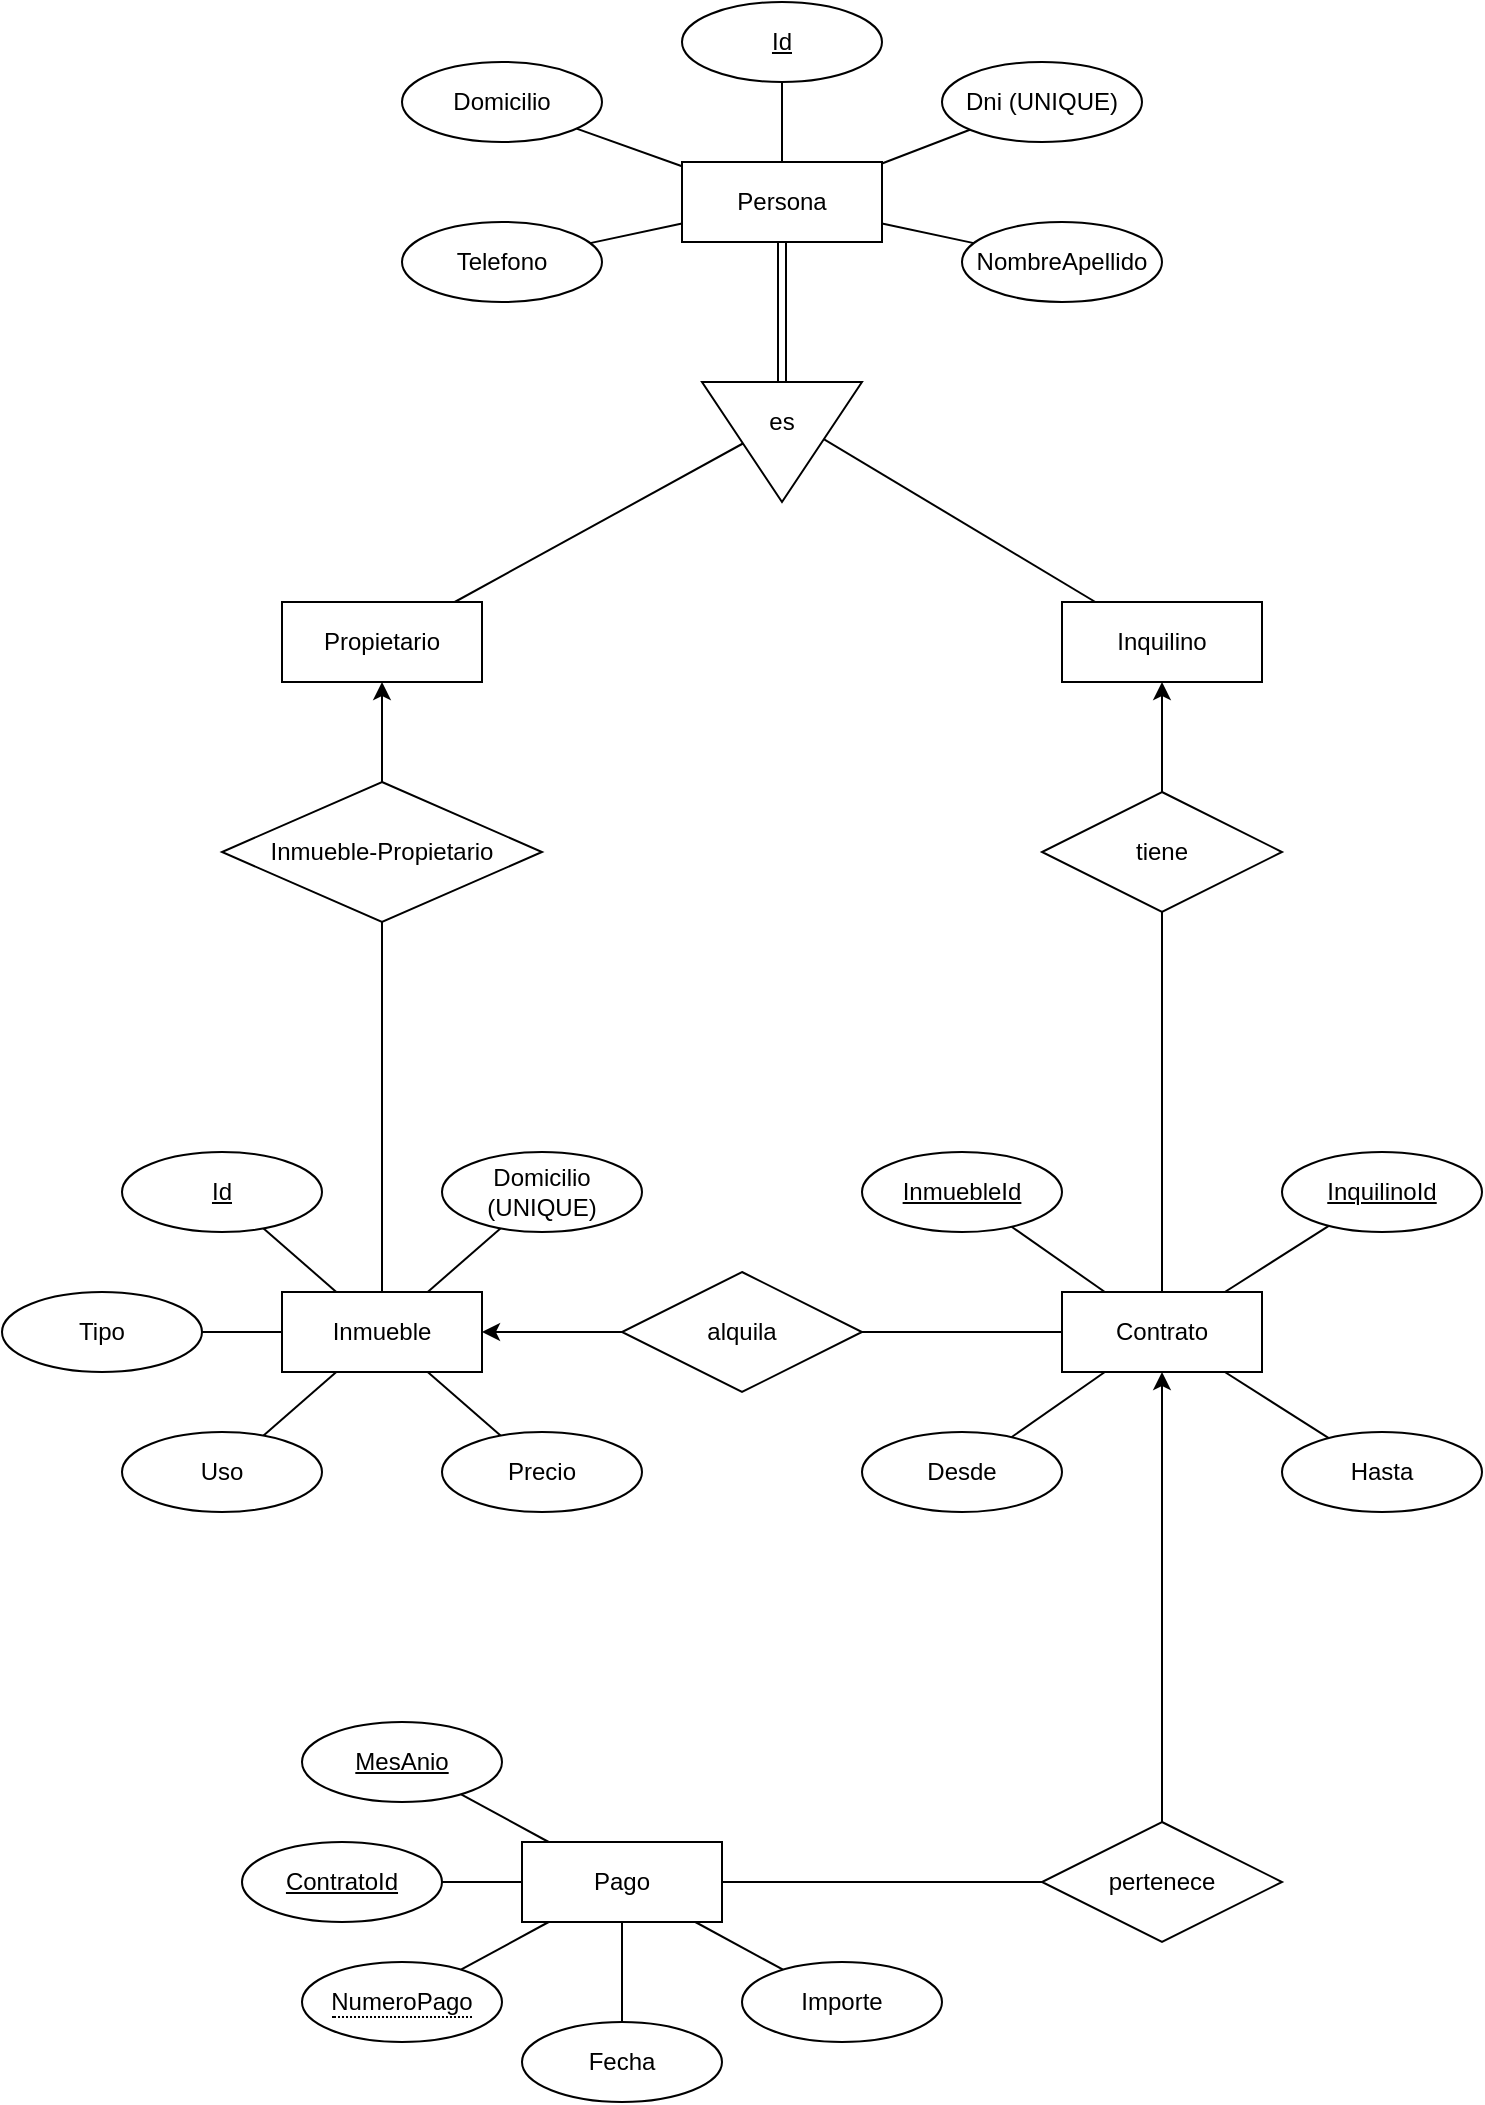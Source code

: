 <mxfile version="20.2.8" type="device"><diagram id="ZbBa26oV3VyvXO1xA8ub" name="Página-1"><mxGraphModel dx="2324" dy="2009" grid="1" gridSize="10" guides="1" tooltips="1" connect="1" arrows="1" fold="1" page="1" pageScale="1" pageWidth="827" pageHeight="1169" math="0" shadow="0"><root><mxCell id="0"/><mxCell id="1" parent="0"/><mxCell id="R2rT2YHd21-_aUqphS5M-40" style="edgeStyle=none;rounded=0;orthogonalLoop=1;jettySize=auto;html=1;endArrow=none;" parent="1" source="R2rT2YHd21-_aUqphS5M-1" target="R2rT2YHd21-_aUqphS5M-39" edge="1"><mxGeometry relative="1" as="geometry"/></mxCell><mxCell id="R2rT2YHd21-_aUqphS5M-42" style="edgeStyle=none;rounded=0;orthogonalLoop=1;jettySize=auto;html=1;endArrow=none;" parent="1" source="R2rT2YHd21-_aUqphS5M-1" target="R2rT2YHd21-_aUqphS5M-41" edge="1"><mxGeometry relative="1" as="geometry"/></mxCell><mxCell id="R2rT2YHd21-_aUqphS5M-46" style="edgeStyle=none;rounded=0;orthogonalLoop=1;jettySize=auto;html=1;endArrow=none;" parent="1" source="R2rT2YHd21-_aUqphS5M-1" target="R2rT2YHd21-_aUqphS5M-45" edge="1"><mxGeometry relative="1" as="geometry"/></mxCell><mxCell id="R2rT2YHd21-_aUqphS5M-1" value="Persona" style="whiteSpace=wrap;html=1;align=center;" parent="1" vertex="1"><mxGeometry x="290" y="-220" width="100" height="40" as="geometry"/></mxCell><mxCell id="R2rT2YHd21-_aUqphS5M-59" style="edgeStyle=none;rounded=0;orthogonalLoop=1;jettySize=auto;html=1;entryX=0.25;entryY=0;entryDx=0;entryDy=0;endArrow=none;" parent="1" source="R2rT2YHd21-_aUqphS5M-2" target="R2rT2YHd21-_aUqphS5M-57" edge="1"><mxGeometry relative="1" as="geometry"/></mxCell><mxCell id="R2rT2YHd21-_aUqphS5M-2" value="Inquilino" style="whiteSpace=wrap;html=1;align=center;" parent="1" vertex="1"><mxGeometry x="480" width="100" height="40" as="geometry"/></mxCell><mxCell id="R2rT2YHd21-_aUqphS5M-3" value="Inmueble" style="whiteSpace=wrap;html=1;align=center;" parent="1" vertex="1"><mxGeometry x="90" y="345" width="100" height="40" as="geometry"/></mxCell><mxCell id="R2rT2YHd21-_aUqphS5M-16" style="edgeStyle=none;rounded=0;orthogonalLoop=1;jettySize=auto;html=1;endArrow=none;" parent="1" source="R2rT2YHd21-_aUqphS5M-4" target="R2rT2YHd21-_aUqphS5M-13" edge="1"><mxGeometry relative="1" as="geometry"/></mxCell><mxCell id="R2rT2YHd21-_aUqphS5M-4" value="Contrato" style="whiteSpace=wrap;html=1;align=center;" parent="1" vertex="1"><mxGeometry x="480" y="345" width="100" height="40" as="geometry"/></mxCell><mxCell id="R2rT2YHd21-_aUqphS5M-32" style="edgeStyle=none;rounded=0;orthogonalLoop=1;jettySize=auto;html=1;endArrow=none;" parent="1" source="R2rT2YHd21-_aUqphS5M-5" target="R2rT2YHd21-_aUqphS5M-31" edge="1"><mxGeometry relative="1" as="geometry"><mxPoint x="410" y="640" as="targetPoint"/></mxGeometry></mxCell><mxCell id="R2rT2YHd21-_aUqphS5M-5" value="Pago" style="whiteSpace=wrap;html=1;align=center;" parent="1" vertex="1"><mxGeometry x="210" y="620" width="100" height="40" as="geometry"/></mxCell><mxCell id="R2rT2YHd21-_aUqphS5M-11" style="edgeStyle=none;rounded=0;orthogonalLoop=1;jettySize=auto;html=1;" parent="1" source="R2rT2YHd21-_aUqphS5M-6" target="R2rT2YHd21-_aUqphS5M-53" edge="1"><mxGeometry relative="1" as="geometry"><mxPoint x="140" y="60" as="sourcePoint"/></mxGeometry></mxCell><mxCell id="R2rT2YHd21-_aUqphS5M-6" value="Inmueble-Propietario" style="shape=rhombus;perimeter=rhombusPerimeter;whiteSpace=wrap;html=1;align=center;" parent="1" vertex="1"><mxGeometry x="60" y="90" width="160" height="70" as="geometry"/></mxCell><mxCell id="R2rT2YHd21-_aUqphS5M-10" value="" style="endArrow=none;html=1;rounded=0;exitX=0.5;exitY=0;exitDx=0;exitDy=0;" parent="1" source="R2rT2YHd21-_aUqphS5M-3" target="R2rT2YHd21-_aUqphS5M-6" edge="1"><mxGeometry relative="1" as="geometry"><mxPoint x="330" y="365" as="sourcePoint"/><mxPoint x="140" y="255" as="targetPoint"/></mxGeometry></mxCell><mxCell id="R2rT2YHd21-_aUqphS5M-12" value="InquilinoId" style="ellipse;whiteSpace=wrap;html=1;align=center;fontStyle=4;" parent="1" vertex="1"><mxGeometry x="590" y="275" width="100" height="40" as="geometry"/></mxCell><mxCell id="R2rT2YHd21-_aUqphS5M-13" value="InmuebleId" style="ellipse;whiteSpace=wrap;html=1;align=center;fontStyle=4;" parent="1" vertex="1"><mxGeometry x="380" y="275" width="100" height="40" as="geometry"/></mxCell><mxCell id="R2rT2YHd21-_aUqphS5M-15" value="" style="endArrow=none;html=1;rounded=0;" parent="1" source="R2rT2YHd21-_aUqphS5M-12" target="R2rT2YHd21-_aUqphS5M-4" edge="1"><mxGeometry relative="1" as="geometry"><mxPoint x="506" y="305" as="sourcePoint"/><mxPoint x="666" y="305" as="targetPoint"/></mxGeometry></mxCell><mxCell id="R2rT2YHd21-_aUqphS5M-20" style="edgeStyle=none;rounded=0;orthogonalLoop=1;jettySize=auto;html=1;endArrow=none;" parent="1" source="R2rT2YHd21-_aUqphS5M-17" target="R2rT2YHd21-_aUqphS5M-4" edge="1"><mxGeometry relative="1" as="geometry"/></mxCell><mxCell id="R2rT2YHd21-_aUqphS5M-17" value="alquila" style="shape=rhombus;perimeter=rhombusPerimeter;whiteSpace=wrap;html=1;align=center;" parent="1" vertex="1"><mxGeometry x="260" y="335" width="120" height="60" as="geometry"/></mxCell><mxCell id="R2rT2YHd21-_aUqphS5M-19" style="edgeStyle=none;rounded=0;orthogonalLoop=1;jettySize=auto;html=1;endArrow=none;" parent="1" source="R2rT2YHd21-_aUqphS5M-18" target="R2rT2YHd21-_aUqphS5M-4" edge="1"><mxGeometry relative="1" as="geometry"><mxPoint x="530" y="250" as="sourcePoint"/></mxGeometry></mxCell><mxCell id="R2rT2YHd21-_aUqphS5M-18" value="tiene" style="shape=rhombus;perimeter=rhombusPerimeter;whiteSpace=wrap;html=1;align=center;" parent="1" vertex="1"><mxGeometry x="470" y="95" width="120" height="60" as="geometry"/></mxCell><mxCell id="R2rT2YHd21-_aUqphS5M-22" value="" style="endArrow=classic;html=1;" parent="1" source="R2rT2YHd21-_aUqphS5M-18" target="R2rT2YHd21-_aUqphS5M-2" edge="1"><mxGeometry width="50" height="50" relative="1" as="geometry"><mxPoint x="670" y="250" as="sourcePoint"/><mxPoint x="720" y="200" as="targetPoint"/></mxGeometry></mxCell><mxCell id="R2rT2YHd21-_aUqphS5M-28" value="" style="edgeStyle=none;rounded=0;orthogonalLoop=1;jettySize=auto;html=1;endArrow=none;" parent="1" source="R2rT2YHd21-_aUqphS5M-5" target="R2rT2YHd21-_aUqphS5M-38" edge="1"><mxGeometry relative="1" as="geometry"><mxPoint x="291.248" y="710.309" as="targetPoint"/></mxGeometry></mxCell><mxCell id="R2rT2YHd21-_aUqphS5M-30" style="edgeStyle=none;rounded=0;orthogonalLoop=1;jettySize=auto;html=1;endArrow=none;" parent="1" source="R2rT2YHd21-_aUqphS5M-29" target="R2rT2YHd21-_aUqphS5M-5" edge="1"><mxGeometry relative="1" as="geometry"/></mxCell><mxCell id="R2rT2YHd21-_aUqphS5M-29" value="ContratoId" style="ellipse;whiteSpace=wrap;html=1;align=center;fontStyle=4;" parent="1" vertex="1"><mxGeometry x="70" y="620" width="100" height="40" as="geometry"/></mxCell><mxCell id="R2rT2YHd21-_aUqphS5M-31" value="pertenece" style="shape=rhombus;perimeter=rhombusPerimeter;whiteSpace=wrap;html=1;align=center;" parent="1" vertex="1"><mxGeometry x="470" y="610" width="120" height="60" as="geometry"/></mxCell><mxCell id="R2rT2YHd21-_aUqphS5M-33" value="" style="endArrow=classic;html=1;" parent="1" source="R2rT2YHd21-_aUqphS5M-31" target="R2rT2YHd21-_aUqphS5M-4" edge="1"><mxGeometry width="50" height="50" relative="1" as="geometry"><mxPoint x="540" y="380" as="sourcePoint"/><mxPoint x="590" y="330" as="targetPoint"/></mxGeometry></mxCell><mxCell id="R2rT2YHd21-_aUqphS5M-36" value="Id" style="ellipse;whiteSpace=wrap;html=1;align=center;fontStyle=4;" parent="1" vertex="1"><mxGeometry x="290" y="-300" width="100" height="40" as="geometry"/></mxCell><mxCell id="R2rT2YHd21-_aUqphS5M-37" value="" style="edgeStyle=none;rounded=0;orthogonalLoop=1;jettySize=auto;html=1;endArrow=none;" parent="1" source="R2rT2YHd21-_aUqphS5M-1" target="R2rT2YHd21-_aUqphS5M-36" edge="1"><mxGeometry relative="1" as="geometry"/></mxCell><mxCell id="R2rT2YHd21-_aUqphS5M-38" value="MesAnio" style="ellipse;whiteSpace=wrap;html=1;align=center;fontStyle=4;" parent="1" vertex="1"><mxGeometry x="100" y="560" width="100" height="40" as="geometry"/></mxCell><mxCell id="R2rT2YHd21-_aUqphS5M-39" value="Dni (UNIQUE)" style="ellipse;whiteSpace=wrap;html=1;align=center;" parent="1" vertex="1"><mxGeometry x="420" y="-270" width="100" height="40" as="geometry"/></mxCell><mxCell id="R2rT2YHd21-_aUqphS5M-41" value="NombreApellido" style="ellipse;whiteSpace=wrap;html=1;align=center;" parent="1" vertex="1"><mxGeometry x="430" y="-190" width="100" height="40" as="geometry"/></mxCell><mxCell id="R2rT2YHd21-_aUqphS5M-43" value="Domicilio" style="ellipse;whiteSpace=wrap;html=1;align=center;" parent="1" vertex="1"><mxGeometry x="150" y="-270" width="100" height="40" as="geometry"/></mxCell><mxCell id="R2rT2YHd21-_aUqphS5M-44" value="" style="edgeStyle=none;rounded=0;orthogonalLoop=1;jettySize=auto;html=1;endArrow=none;" parent="1" source="R2rT2YHd21-_aUqphS5M-1" target="R2rT2YHd21-_aUqphS5M-43" edge="1"><mxGeometry relative="1" as="geometry"/></mxCell><mxCell id="R2rT2YHd21-_aUqphS5M-45" value="Telefono" style="ellipse;whiteSpace=wrap;html=1;align=center;" parent="1" vertex="1"><mxGeometry x="150" y="-190" width="100" height="40" as="geometry"/></mxCell><mxCell id="R2rT2YHd21-_aUqphS5M-47" value="Id" style="ellipse;whiteSpace=wrap;html=1;align=center;fontStyle=4;" parent="1" vertex="1"><mxGeometry x="10" y="275" width="100" height="40" as="geometry"/></mxCell><mxCell id="R2rT2YHd21-_aUqphS5M-48" value="" style="edgeStyle=none;rounded=0;orthogonalLoop=1;jettySize=auto;html=1;endArrow=none;" parent="1" source="R2rT2YHd21-_aUqphS5M-3" target="R2rT2YHd21-_aUqphS5M-47" edge="1"><mxGeometry relative="1" as="geometry"/></mxCell><mxCell id="R2rT2YHd21-_aUqphS5M-49" value="Domicilio (UNIQUE)" style="ellipse;whiteSpace=wrap;html=1;align=center;" parent="1" vertex="1"><mxGeometry x="170" y="275" width="100" height="40" as="geometry"/></mxCell><mxCell id="R2rT2YHd21-_aUqphS5M-50" value="" style="edgeStyle=none;rounded=0;orthogonalLoop=1;jettySize=auto;html=1;endArrow=none;" parent="1" source="R2rT2YHd21-_aUqphS5M-3" target="R2rT2YHd21-_aUqphS5M-49" edge="1"><mxGeometry relative="1" as="geometry"/></mxCell><mxCell id="R2rT2YHd21-_aUqphS5M-51" value="Tipo" style="ellipse;whiteSpace=wrap;html=1;align=center;" parent="1" vertex="1"><mxGeometry x="-50" y="345" width="100" height="40" as="geometry"/></mxCell><mxCell id="R2rT2YHd21-_aUqphS5M-52" value="" style="edgeStyle=none;rounded=0;orthogonalLoop=1;jettySize=auto;html=1;endArrow=none;" parent="1" source="R2rT2YHd21-_aUqphS5M-3" target="R2rT2YHd21-_aUqphS5M-51" edge="1"><mxGeometry relative="1" as="geometry"/></mxCell><mxCell id="R2rT2YHd21-_aUqphS5M-58" style="edgeStyle=none;rounded=0;orthogonalLoop=1;jettySize=auto;html=1;endArrow=none;" parent="1" source="R2rT2YHd21-_aUqphS5M-53" target="R2rT2YHd21-_aUqphS5M-57" edge="1"><mxGeometry relative="1" as="geometry"/></mxCell><mxCell id="R2rT2YHd21-_aUqphS5M-53" value="Propietario" style="whiteSpace=wrap;html=1;align=center;" parent="1" vertex="1"><mxGeometry x="90" width="100" height="40" as="geometry"/></mxCell><mxCell id="R2rT2YHd21-_aUqphS5M-60" style="edgeStyle=none;rounded=0;orthogonalLoop=1;jettySize=auto;html=1;endArrow=none;shape=link;" parent="1" source="R2rT2YHd21-_aUqphS5M-56" target="R2rT2YHd21-_aUqphS5M-1" edge="1"><mxGeometry relative="1" as="geometry"/></mxCell><mxCell id="R2rT2YHd21-_aUqphS5M-56" value="" style="triangle;whiteSpace=wrap;html=1;rotation=90;" parent="1" vertex="1"><mxGeometry x="310" y="-120" width="60" height="80" as="geometry"/></mxCell><mxCell id="R2rT2YHd21-_aUqphS5M-57" value="es" style="text;html=1;strokeColor=none;fillColor=none;align=center;verticalAlign=middle;whiteSpace=wrap;rounded=0;" parent="1" vertex="1"><mxGeometry x="320" y="-100" width="40" height="20" as="geometry"/></mxCell><mxCell id="R2rT2YHd21-_aUqphS5M-65" style="edgeStyle=none;rounded=0;orthogonalLoop=1;jettySize=auto;html=1;endArrow=none;" parent="1" source="R2rT2YHd21-_aUqphS5M-64" target="R2rT2YHd21-_aUqphS5M-4" edge="1"><mxGeometry relative="1" as="geometry"/></mxCell><mxCell id="R2rT2YHd21-_aUqphS5M-64" value="Hasta" style="ellipse;whiteSpace=wrap;html=1;align=center;" parent="1" vertex="1"><mxGeometry x="590" y="415" width="100" height="40" as="geometry"/></mxCell><mxCell id="R2rT2YHd21-_aUqphS5M-67" style="edgeStyle=none;rounded=0;orthogonalLoop=1;jettySize=auto;html=1;endArrow=none;" parent="1" source="R2rT2YHd21-_aUqphS5M-66" target="R2rT2YHd21-_aUqphS5M-4" edge="1"><mxGeometry relative="1" as="geometry"/></mxCell><mxCell id="R2rT2YHd21-_aUqphS5M-66" value="Desde" style="ellipse;whiteSpace=wrap;html=1;align=center;" parent="1" vertex="1"><mxGeometry x="380" y="415" width="100" height="40" as="geometry"/></mxCell><mxCell id="R2rT2YHd21-_aUqphS5M-68" value="" style="endArrow=classic;html=1;" parent="1" source="R2rT2YHd21-_aUqphS5M-17" target="R2rT2YHd21-_aUqphS5M-3" edge="1"><mxGeometry width="50" height="50" relative="1" as="geometry"><mxPoint x="200" y="325" as="sourcePoint"/><mxPoint x="250" y="275" as="targetPoint"/></mxGeometry></mxCell><mxCell id="R2rT2YHd21-_aUqphS5M-71" style="edgeStyle=none;rounded=0;orthogonalLoop=1;jettySize=auto;html=1;endArrow=none;" parent="1" source="R2rT2YHd21-_aUqphS5M-70" target="R2rT2YHd21-_aUqphS5M-5" edge="1"><mxGeometry relative="1" as="geometry"/></mxCell><mxCell id="R2rT2YHd21-_aUqphS5M-70" value="&lt;span style=&quot;border-bottom: 1px dotted&quot;&gt;NumeroPago&lt;/span&gt;" style="ellipse;whiteSpace=wrap;html=1;align=center;" parent="1" vertex="1"><mxGeometry x="100" y="680" width="100" height="40" as="geometry"/></mxCell><mxCell id="R2rT2YHd21-_aUqphS5M-73" style="edgeStyle=none;rounded=0;orthogonalLoop=1;jettySize=auto;html=1;endArrow=none;" parent="1" source="R2rT2YHd21-_aUqphS5M-72" target="R2rT2YHd21-_aUqphS5M-5" edge="1"><mxGeometry relative="1" as="geometry"/></mxCell><mxCell id="R2rT2YHd21-_aUqphS5M-72" value="Fecha" style="ellipse;whiteSpace=wrap;html=1;align=center;" parent="1" vertex="1"><mxGeometry x="210" y="710" width="100" height="40" as="geometry"/></mxCell><mxCell id="R2rT2YHd21-_aUqphS5M-75" style="edgeStyle=none;rounded=0;orthogonalLoop=1;jettySize=auto;html=1;endArrow=none;" parent="1" source="R2rT2YHd21-_aUqphS5M-74" target="R2rT2YHd21-_aUqphS5M-5" edge="1"><mxGeometry relative="1" as="geometry"/></mxCell><mxCell id="R2rT2YHd21-_aUqphS5M-74" value="Importe" style="ellipse;whiteSpace=wrap;html=1;align=center;" parent="1" vertex="1"><mxGeometry x="320" y="680" width="100" height="40" as="geometry"/></mxCell><mxCell id="R2rT2YHd21-_aUqphS5M-76" value="Uso" style="ellipse;whiteSpace=wrap;html=1;align=center;" parent="1" vertex="1"><mxGeometry x="10" y="415" width="100" height="40" as="geometry"/></mxCell><mxCell id="R2rT2YHd21-_aUqphS5M-77" value="" style="edgeStyle=none;rounded=0;orthogonalLoop=1;jettySize=auto;html=1;endArrow=none;" parent="1" source="R2rT2YHd21-_aUqphS5M-3" target="R2rT2YHd21-_aUqphS5M-76" edge="1"><mxGeometry relative="1" as="geometry"/></mxCell><mxCell id="R2rT2YHd21-_aUqphS5M-79" style="edgeStyle=none;rounded=0;orthogonalLoop=1;jettySize=auto;html=1;endArrow=none;" parent="1" source="R2rT2YHd21-_aUqphS5M-78" target="R2rT2YHd21-_aUqphS5M-3" edge="1"><mxGeometry relative="1" as="geometry"/></mxCell><mxCell id="R2rT2YHd21-_aUqphS5M-78" value="Precio" style="ellipse;whiteSpace=wrap;html=1;align=center;" parent="1" vertex="1"><mxGeometry x="170" y="415" width="100" height="40" as="geometry"/></mxCell></root></mxGraphModel></diagram></mxfile>
